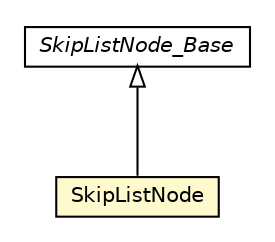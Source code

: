 #!/usr/local/bin/dot
#
# Class diagram 
# Generated by UMLGraph version 5.1 (http://www.umlgraph.org/)
#

digraph G {
	edge [fontname="Helvetica",fontsize=10,labelfontname="Helvetica",labelfontsize=10];
	node [fontname="Helvetica",fontsize=10,shape=plaintext];
	nodesep=0.25;
	ranksep=0.5;
	// pt.ist.fenixframework.core.adt.skiplist.SkipListNode_Base
	c30130 [label=<<table title="pt.ist.fenixframework.core.adt.skiplist.SkipListNode_Base" border="0" cellborder="1" cellspacing="0" cellpadding="2" port="p" href="./SkipListNode_Base.html">
		<tr><td><table border="0" cellspacing="0" cellpadding="1">
<tr><td align="center" balign="center"><font face="Helvetica-Oblique"> SkipListNode_Base </font></td></tr>
		</table></td></tr>
		</table>>, fontname="Helvetica", fontcolor="black", fontsize=10.0];
	// pt.ist.fenixframework.core.adt.skiplist.SkipListNode
	c30131 [label=<<table title="pt.ist.fenixframework.core.adt.skiplist.SkipListNode" border="0" cellborder="1" cellspacing="0" cellpadding="2" port="p" bgcolor="lemonChiffon" href="./SkipListNode.html">
		<tr><td><table border="0" cellspacing="0" cellpadding="1">
<tr><td align="center" balign="center"> SkipListNode </td></tr>
		</table></td></tr>
		</table>>, fontname="Helvetica", fontcolor="black", fontsize=10.0];
	//pt.ist.fenixframework.core.adt.skiplist.SkipListNode extends pt.ist.fenixframework.core.adt.skiplist.SkipListNode_Base
	c30130:p -> c30131:p [dir=back,arrowtail=empty];
}

